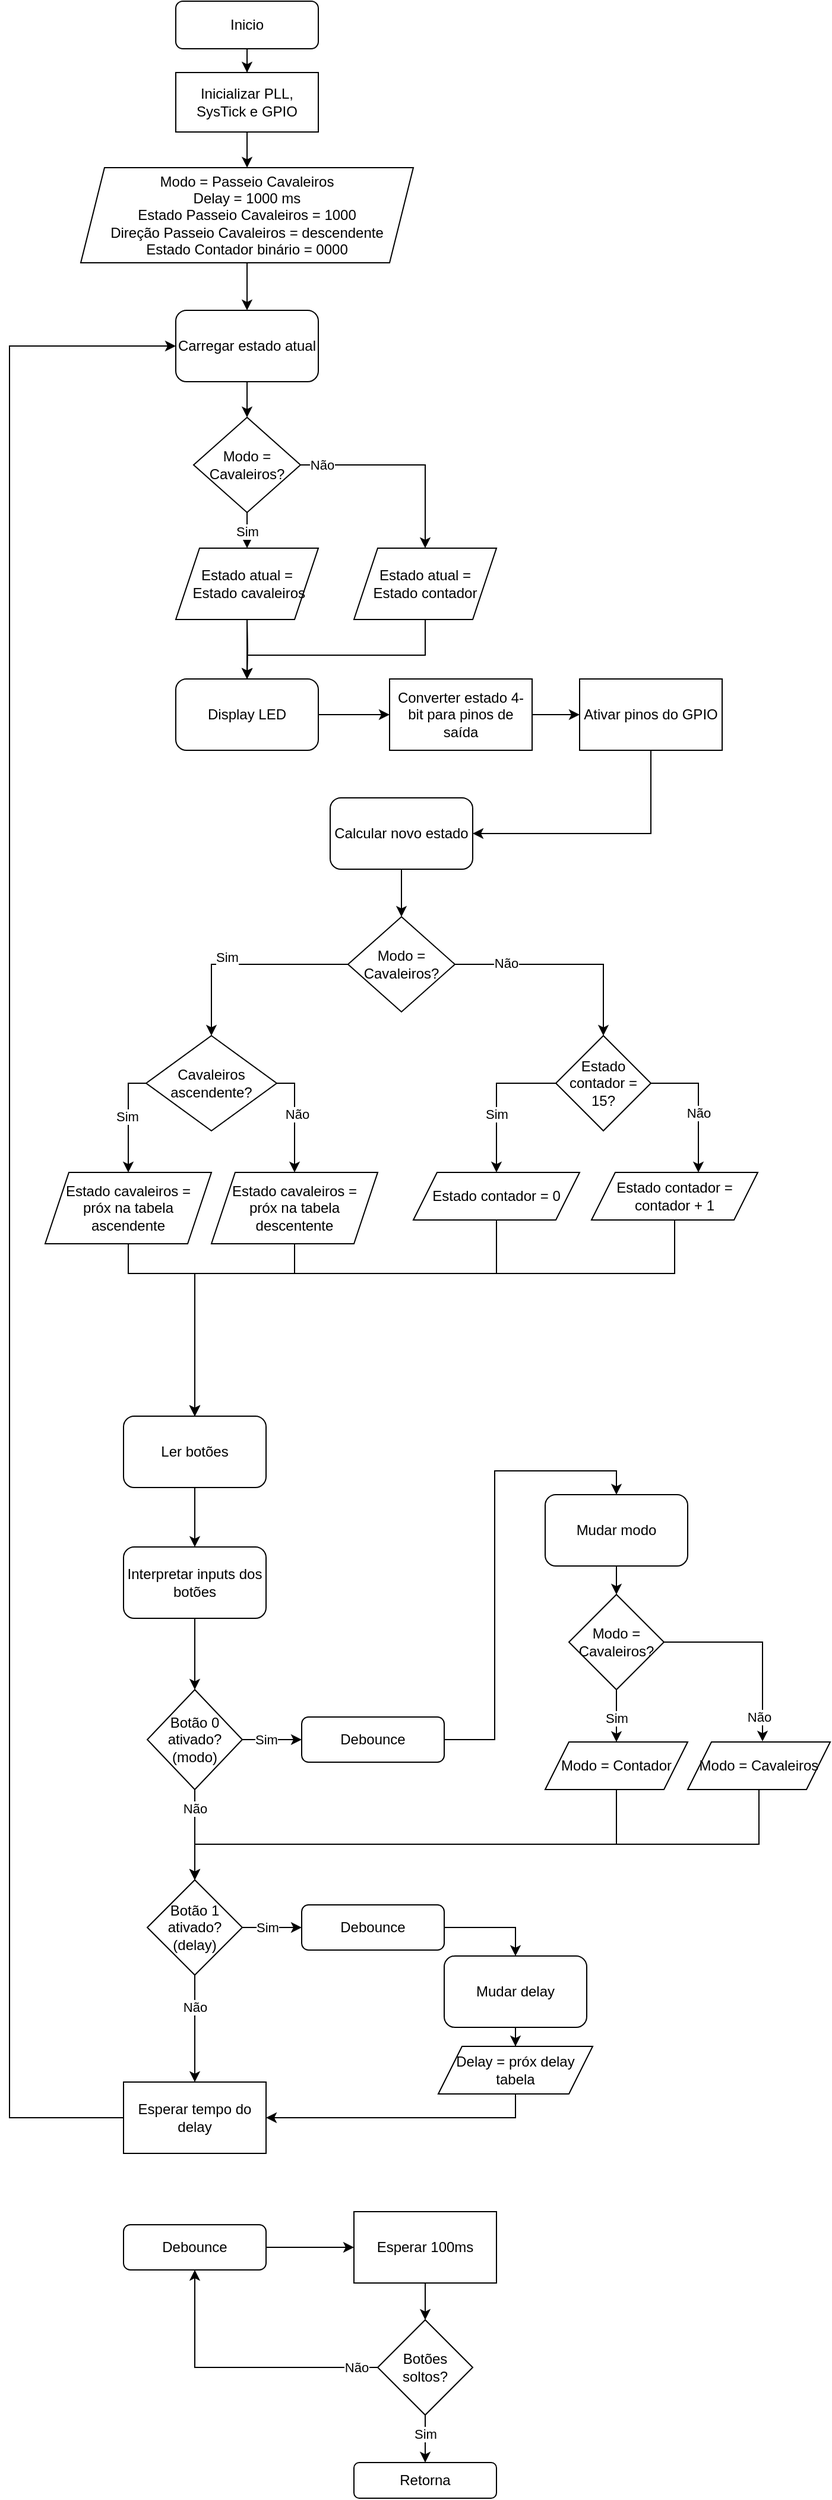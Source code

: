 <mxfile version="13.6.5" type="device"><diagram id="C5RBs43oDa-KdzZeNtuy" name="Page-1"><mxGraphModel dx="1673" dy="934" grid="1" gridSize="10" guides="1" tooltips="1" connect="1" arrows="1" fold="1" page="1" pageScale="1" pageWidth="827" pageHeight="1169" math="0" shadow="0"><root><mxCell id="WIyWlLk6GJQsqaUBKTNV-0"/><mxCell id="WIyWlLk6GJQsqaUBKTNV-1" parent="WIyWlLk6GJQsqaUBKTNV-0"/><mxCell id="Dpdd0NVsiigcmr1M8TRC-2" style="edgeStyle=orthogonalEdgeStyle;rounded=0;orthogonalLoop=1;jettySize=auto;html=1;" edge="1" parent="WIyWlLk6GJQsqaUBKTNV-1" source="WIyWlLk6GJQsqaUBKTNV-3" target="Dpdd0NVsiigcmr1M8TRC-1"><mxGeometry relative="1" as="geometry"/></mxCell><mxCell id="WIyWlLk6GJQsqaUBKTNV-3" value="Inicio" style="rounded=1;whiteSpace=wrap;html=1;fontSize=12;glass=0;strokeWidth=1;shadow=0;" parent="WIyWlLk6GJQsqaUBKTNV-1" vertex="1"><mxGeometry x="220" y="50" width="120" height="40" as="geometry"/></mxCell><mxCell id="Dpdd0NVsiigcmr1M8TRC-5" value="" style="edgeStyle=orthogonalEdgeStyle;rounded=0;orthogonalLoop=1;jettySize=auto;html=1;" edge="1" parent="WIyWlLk6GJQsqaUBKTNV-1" source="Dpdd0NVsiigcmr1M8TRC-1"><mxGeometry relative="1" as="geometry"><mxPoint x="280.029" y="190" as="targetPoint"/></mxGeometry></mxCell><mxCell id="Dpdd0NVsiigcmr1M8TRC-1" value="Inicializar PLL, SysTick e GPIO" style="rounded=0;whiteSpace=wrap;html=1;" vertex="1" parent="WIyWlLk6GJQsqaUBKTNV-1"><mxGeometry x="220" y="110" width="120" height="50" as="geometry"/></mxCell><mxCell id="Dpdd0NVsiigcmr1M8TRC-9" value="" style="edgeStyle=orthogonalEdgeStyle;rounded=0;orthogonalLoop=1;jettySize=auto;html=1;" edge="1" parent="WIyWlLk6GJQsqaUBKTNV-1" target="Dpdd0NVsiigcmr1M8TRC-8"><mxGeometry relative="1" as="geometry"><mxPoint x="280" y="310" as="sourcePoint"/></mxGeometry></mxCell><mxCell id="Dpdd0NVsiigcmr1M8TRC-17" value="" style="edgeStyle=orthogonalEdgeStyle;rounded=0;orthogonalLoop=1;jettySize=auto;html=1;" edge="1" parent="WIyWlLk6GJQsqaUBKTNV-1" source="Dpdd0NVsiigcmr1M8TRC-8" target="Dpdd0NVsiigcmr1M8TRC-10"><mxGeometry relative="1" as="geometry"/></mxCell><mxCell id="Dpdd0NVsiigcmr1M8TRC-8" value="Carregar estado atual" style="rounded=1;whiteSpace=wrap;html=1;" vertex="1" parent="WIyWlLk6GJQsqaUBKTNV-1"><mxGeometry x="220" y="310" width="120" height="60" as="geometry"/></mxCell><mxCell id="Dpdd0NVsiigcmr1M8TRC-11" style="edgeStyle=orthogonalEdgeStyle;rounded=0;orthogonalLoop=1;jettySize=auto;html=1;" edge="1" parent="WIyWlLk6GJQsqaUBKTNV-1" source="Dpdd0NVsiigcmr1M8TRC-10"><mxGeometry relative="1" as="geometry"><mxPoint x="280.029" y="510" as="targetPoint"/></mxGeometry></mxCell><mxCell id="Dpdd0NVsiigcmr1M8TRC-16" value="Sim" style="edgeLabel;html=1;align=center;verticalAlign=middle;resizable=0;points=[];" vertex="1" connectable="0" parent="Dpdd0NVsiigcmr1M8TRC-11"><mxGeometry x="0.2" y="-3" relative="1" as="geometry"><mxPoint x="3" y="-3" as="offset"/></mxGeometry></mxCell><mxCell id="Dpdd0NVsiigcmr1M8TRC-45" style="edgeStyle=orthogonalEdgeStyle;rounded=0;orthogonalLoop=1;jettySize=auto;html=1;" edge="1" parent="WIyWlLk6GJQsqaUBKTNV-1" source="Dpdd0NVsiigcmr1M8TRC-10" target="Dpdd0NVsiigcmr1M8TRC-41"><mxGeometry relative="1" as="geometry"/></mxCell><mxCell id="Dpdd0NVsiigcmr1M8TRC-48" value="Não" style="edgeLabel;html=1;align=center;verticalAlign=middle;resizable=0;points=[];" vertex="1" connectable="0" parent="Dpdd0NVsiigcmr1M8TRC-45"><mxGeometry x="-0.794" y="-2" relative="1" as="geometry"><mxPoint y="-2" as="offset"/></mxGeometry></mxCell><mxCell id="Dpdd0NVsiigcmr1M8TRC-10" value="Modo = Cavaleiros?" style="rhombus;whiteSpace=wrap;html=1;" vertex="1" parent="WIyWlLk6GJQsqaUBKTNV-1"><mxGeometry x="235" y="400" width="90" height="80" as="geometry"/></mxCell><mxCell id="Dpdd0NVsiigcmr1M8TRC-19" value="" style="edgeStyle=orthogonalEdgeStyle;rounded=0;orthogonalLoop=1;jettySize=auto;html=1;" edge="1" parent="WIyWlLk6GJQsqaUBKTNV-1" target="Dpdd0NVsiigcmr1M8TRC-18"><mxGeometry relative="1" as="geometry"><mxPoint x="280" y="570" as="sourcePoint"/></mxGeometry></mxCell><mxCell id="Dpdd0NVsiigcmr1M8TRC-22" value="" style="edgeStyle=orthogonalEdgeStyle;rounded=0;orthogonalLoop=1;jettySize=auto;html=1;" edge="1" parent="WIyWlLk6GJQsqaUBKTNV-1" source="Dpdd0NVsiigcmr1M8TRC-18" target="Dpdd0NVsiigcmr1M8TRC-21"><mxGeometry relative="1" as="geometry"/></mxCell><mxCell id="Dpdd0NVsiigcmr1M8TRC-18" value="Display LED" style="rounded=1;whiteSpace=wrap;html=1;" vertex="1" parent="WIyWlLk6GJQsqaUBKTNV-1"><mxGeometry x="220" y="620" width="120" height="60" as="geometry"/></mxCell><mxCell id="Dpdd0NVsiigcmr1M8TRC-29" value="" style="edgeStyle=orthogonalEdgeStyle;rounded=0;orthogonalLoop=1;jettySize=auto;html=1;" edge="1" parent="WIyWlLk6GJQsqaUBKTNV-1" source="Dpdd0NVsiigcmr1M8TRC-21" target="Dpdd0NVsiigcmr1M8TRC-28"><mxGeometry relative="1" as="geometry"/></mxCell><mxCell id="Dpdd0NVsiigcmr1M8TRC-21" value="Converter estado 4-bit para pinos de saída" style="rounded=0;whiteSpace=wrap;html=1;" vertex="1" parent="WIyWlLk6GJQsqaUBKTNV-1"><mxGeometry x="400" y="620" width="120" height="60" as="geometry"/></mxCell><mxCell id="Dpdd0NVsiigcmr1M8TRC-38" value="" style="edgeStyle=orthogonalEdgeStyle;rounded=0;orthogonalLoop=1;jettySize=auto;html=1;" edge="1" parent="WIyWlLk6GJQsqaUBKTNV-1" source="Dpdd0NVsiigcmr1M8TRC-23" target="Dpdd0NVsiigcmr1M8TRC-35"><mxGeometry relative="1" as="geometry"/></mxCell><mxCell id="Dpdd0NVsiigcmr1M8TRC-23" value="Calcular novo estado" style="rounded=1;whiteSpace=wrap;html=1;" vertex="1" parent="WIyWlLk6GJQsqaUBKTNV-1"><mxGeometry x="350" y="720" width="120" height="60" as="geometry"/></mxCell><mxCell id="Dpdd0NVsiigcmr1M8TRC-27" value="" style="edgeStyle=orthogonalEdgeStyle;rounded=0;orthogonalLoop=1;jettySize=auto;html=1;" edge="1" parent="WIyWlLk6GJQsqaUBKTNV-1" source="Dpdd0NVsiigcmr1M8TRC-26" target="Dpdd0NVsiigcmr1M8TRC-8"><mxGeometry relative="1" as="geometry"/></mxCell><mxCell id="Dpdd0NVsiigcmr1M8TRC-26" value="&lt;span&gt;Modo = Passeio Cavaleiros&lt;/span&gt;&lt;br&gt;&lt;span&gt;Delay = 1000 ms&lt;/span&gt;&lt;br&gt;&lt;span&gt;Estado Passeio Cavaleiros = 1000&lt;/span&gt;&lt;br&gt;&lt;span&gt;Direção Passeio Cavaleiros = descendente&lt;/span&gt;&lt;br&gt;&lt;span&gt;Estado Contador binário = 0000&lt;/span&gt;" style="shape=parallelogram;perimeter=parallelogramPerimeter;whiteSpace=wrap;html=1;fixedSize=1;" vertex="1" parent="WIyWlLk6GJQsqaUBKTNV-1"><mxGeometry x="140" y="190" width="280" height="80" as="geometry"/></mxCell><mxCell id="Dpdd0NVsiigcmr1M8TRC-30" value="" style="edgeStyle=orthogonalEdgeStyle;rounded=0;orthogonalLoop=1;jettySize=auto;html=1;" edge="1" parent="WIyWlLk6GJQsqaUBKTNV-1" source="Dpdd0NVsiigcmr1M8TRC-28" target="Dpdd0NVsiigcmr1M8TRC-23"><mxGeometry relative="1" as="geometry"><Array as="points"><mxPoint x="620" y="750"/></Array></mxGeometry></mxCell><mxCell id="Dpdd0NVsiigcmr1M8TRC-28" value="Ativar pinos do GPIO" style="rounded=0;whiteSpace=wrap;html=1;" vertex="1" parent="WIyWlLk6GJQsqaUBKTNV-1"><mxGeometry x="560" y="620" width="120" height="60" as="geometry"/></mxCell><mxCell id="Dpdd0NVsiigcmr1M8TRC-31" style="edgeStyle=orthogonalEdgeStyle;rounded=0;orthogonalLoop=1;jettySize=auto;html=1;entryX=0.5;entryY=0;entryDx=0;entryDy=0;" edge="1" parent="WIyWlLk6GJQsqaUBKTNV-1" source="Dpdd0NVsiigcmr1M8TRC-35" target="Dpdd0NVsiigcmr1M8TRC-54"><mxGeometry relative="1" as="geometry"><mxPoint x="250.034" y="930" as="targetPoint"/></mxGeometry></mxCell><mxCell id="Dpdd0NVsiigcmr1M8TRC-32" value="Sim" style="edgeLabel;html=1;align=center;verticalAlign=middle;resizable=0;points=[];" vertex="1" connectable="0" parent="Dpdd0NVsiigcmr1M8TRC-31"><mxGeometry x="0.2" y="-3" relative="1" as="geometry"><mxPoint x="3" y="-3" as="offset"/></mxGeometry></mxCell><mxCell id="Dpdd0NVsiigcmr1M8TRC-33" style="edgeStyle=orthogonalEdgeStyle;rounded=0;orthogonalLoop=1;jettySize=auto;html=1;entryX=0.5;entryY=0;entryDx=0;entryDy=0;" edge="1" parent="WIyWlLk6GJQsqaUBKTNV-1" source="Dpdd0NVsiigcmr1M8TRC-35" target="Dpdd0NVsiigcmr1M8TRC-39"><mxGeometry relative="1" as="geometry"><mxPoint x="400.029" y="930" as="targetPoint"/></mxGeometry></mxCell><mxCell id="Dpdd0NVsiigcmr1M8TRC-34" value="Não" style="edgeLabel;html=1;align=center;verticalAlign=middle;resizable=0;points=[];" vertex="1" connectable="0" parent="Dpdd0NVsiigcmr1M8TRC-33"><mxGeometry x="-0.543" y="1" relative="1" as="geometry"><mxPoint as="offset"/></mxGeometry></mxCell><mxCell id="Dpdd0NVsiigcmr1M8TRC-35" value="Modo = Cavaleiros?" style="rhombus;whiteSpace=wrap;html=1;" vertex="1" parent="WIyWlLk6GJQsqaUBKTNV-1"><mxGeometry x="365" y="820" width="90" height="80" as="geometry"/></mxCell><mxCell id="Dpdd0NVsiigcmr1M8TRC-50" value="" style="edgeStyle=orthogonalEdgeStyle;rounded=0;orthogonalLoop=1;jettySize=auto;html=1;" edge="1" parent="WIyWlLk6GJQsqaUBKTNV-1" source="Dpdd0NVsiigcmr1M8TRC-39" target="Dpdd0NVsiigcmr1M8TRC-40"><mxGeometry relative="1" as="geometry"><Array as="points"><mxPoint x="490" y="960"/></Array></mxGeometry></mxCell><mxCell id="Dpdd0NVsiigcmr1M8TRC-51" value="Sim" style="edgeLabel;html=1;align=center;verticalAlign=middle;resizable=0;points=[];" vertex="1" connectable="0" parent="Dpdd0NVsiigcmr1M8TRC-50"><mxGeometry x="0.292" relative="1" as="geometry"><mxPoint x="-0.03" y="-5.72" as="offset"/></mxGeometry></mxCell><mxCell id="Dpdd0NVsiigcmr1M8TRC-52" value="" style="edgeStyle=orthogonalEdgeStyle;rounded=0;orthogonalLoop=1;jettySize=auto;html=1;" edge="1" parent="WIyWlLk6GJQsqaUBKTNV-1" source="Dpdd0NVsiigcmr1M8TRC-39" target="Dpdd0NVsiigcmr1M8TRC-49"><mxGeometry relative="1" as="geometry"><Array as="points"><mxPoint x="660" y="960"/></Array></mxGeometry></mxCell><mxCell id="Dpdd0NVsiigcmr1M8TRC-53" value="Não" style="edgeLabel;html=1;align=center;verticalAlign=middle;resizable=0;points=[];" vertex="1" connectable="0" parent="Dpdd0NVsiigcmr1M8TRC-52"><mxGeometry x="-0.275" y="-1" relative="1" as="geometry"><mxPoint x="0.97" y="23.66" as="offset"/></mxGeometry></mxCell><mxCell id="Dpdd0NVsiigcmr1M8TRC-39" value="Estado contador = 15?" style="rhombus;whiteSpace=wrap;html=1;" vertex="1" parent="WIyWlLk6GJQsqaUBKTNV-1"><mxGeometry x="540" y="920" width="80" height="80" as="geometry"/></mxCell><mxCell id="Dpdd0NVsiigcmr1M8TRC-70" style="edgeStyle=orthogonalEdgeStyle;rounded=0;orthogonalLoop=1;jettySize=auto;html=1;entryX=0.5;entryY=0;entryDx=0;entryDy=0;" edge="1" parent="WIyWlLk6GJQsqaUBKTNV-1" source="Dpdd0NVsiigcmr1M8TRC-40" target="Dpdd0NVsiigcmr1M8TRC-65"><mxGeometry relative="1" as="geometry"><Array as="points"><mxPoint x="490" y="1120"/><mxPoint x="236" y="1120"/></Array></mxGeometry></mxCell><mxCell id="Dpdd0NVsiigcmr1M8TRC-40" value="Estado contador = 0" style="shape=parallelogram;perimeter=parallelogramPerimeter;whiteSpace=wrap;html=1;fixedSize=1;" vertex="1" parent="WIyWlLk6GJQsqaUBKTNV-1"><mxGeometry x="420" y="1035" width="140" height="40" as="geometry"/></mxCell><mxCell id="Dpdd0NVsiigcmr1M8TRC-47" style="edgeStyle=orthogonalEdgeStyle;rounded=0;orthogonalLoop=1;jettySize=auto;html=1;entryX=0.5;entryY=0;entryDx=0;entryDy=0;" edge="1" parent="WIyWlLk6GJQsqaUBKTNV-1" source="Dpdd0NVsiigcmr1M8TRC-41" target="Dpdd0NVsiigcmr1M8TRC-18"><mxGeometry relative="1" as="geometry"><Array as="points"><mxPoint x="430" y="600"/><mxPoint x="280" y="600"/></Array></mxGeometry></mxCell><mxCell id="Dpdd0NVsiigcmr1M8TRC-41" value="&lt;span&gt;Estado atual =&lt;/span&gt;&lt;br&gt;&lt;span&gt;Estado contador&lt;/span&gt;" style="shape=parallelogram;perimeter=parallelogramPerimeter;whiteSpace=wrap;html=1;fixedSize=1;" vertex="1" parent="WIyWlLk6GJQsqaUBKTNV-1"><mxGeometry x="370" y="510" width="120" height="60" as="geometry"/></mxCell><mxCell id="Dpdd0NVsiigcmr1M8TRC-43" value="" style="edgeStyle=orthogonalEdgeStyle;rounded=0;orthogonalLoop=1;jettySize=auto;html=1;" edge="1" parent="WIyWlLk6GJQsqaUBKTNV-1" source="Dpdd0NVsiigcmr1M8TRC-42" target="Dpdd0NVsiigcmr1M8TRC-18"><mxGeometry relative="1" as="geometry"/></mxCell><mxCell id="Dpdd0NVsiigcmr1M8TRC-42" value="Estado atual =&lt;br&gt;&amp;nbsp;Estado cavaleiros" style="shape=parallelogram;perimeter=parallelogramPerimeter;whiteSpace=wrap;html=1;fixedSize=1;" vertex="1" parent="WIyWlLk6GJQsqaUBKTNV-1"><mxGeometry x="220" y="510" width="120" height="60" as="geometry"/></mxCell><mxCell id="Dpdd0NVsiigcmr1M8TRC-71" style="edgeStyle=orthogonalEdgeStyle;rounded=0;orthogonalLoop=1;jettySize=auto;html=1;entryX=0.5;entryY=0;entryDx=0;entryDy=0;" edge="1" parent="WIyWlLk6GJQsqaUBKTNV-1" source="Dpdd0NVsiigcmr1M8TRC-49" target="Dpdd0NVsiigcmr1M8TRC-65"><mxGeometry relative="1" as="geometry"><mxPoint x="420" y="1200" as="targetPoint"/><Array as="points"><mxPoint x="640" y="1120"/><mxPoint x="236" y="1120"/></Array></mxGeometry></mxCell><mxCell id="Dpdd0NVsiigcmr1M8TRC-49" value="Estado contador = contador + 1" style="shape=parallelogram;perimeter=parallelogramPerimeter;whiteSpace=wrap;html=1;fixedSize=1;" vertex="1" parent="WIyWlLk6GJQsqaUBKTNV-1"><mxGeometry x="570" y="1035" width="140" height="40" as="geometry"/></mxCell><mxCell id="Dpdd0NVsiigcmr1M8TRC-59" style="edgeStyle=orthogonalEdgeStyle;rounded=0;orthogonalLoop=1;jettySize=auto;html=1;" edge="1" parent="WIyWlLk6GJQsqaUBKTNV-1" source="Dpdd0NVsiigcmr1M8TRC-54" target="Dpdd0NVsiigcmr1M8TRC-57"><mxGeometry relative="1" as="geometry"><Array as="points"><mxPoint x="320" y="960"/></Array></mxGeometry></mxCell><mxCell id="Dpdd0NVsiigcmr1M8TRC-63" value="Não" style="edgeLabel;html=1;align=center;verticalAlign=middle;resizable=0;points=[];" vertex="1" connectable="0" parent="Dpdd0NVsiigcmr1M8TRC-59"><mxGeometry x="-0.096" y="2" relative="1" as="geometry"><mxPoint as="offset"/></mxGeometry></mxCell><mxCell id="Dpdd0NVsiigcmr1M8TRC-60" style="edgeStyle=orthogonalEdgeStyle;rounded=0;orthogonalLoop=1;jettySize=auto;html=1;entryX=0.5;entryY=0;entryDx=0;entryDy=0;" edge="1" parent="WIyWlLk6GJQsqaUBKTNV-1" source="Dpdd0NVsiigcmr1M8TRC-54" target="Dpdd0NVsiigcmr1M8TRC-55"><mxGeometry relative="1" as="geometry"><Array as="points"><mxPoint x="180" y="960"/></Array></mxGeometry></mxCell><mxCell id="Dpdd0NVsiigcmr1M8TRC-62" value="Sim" style="edgeLabel;html=1;align=center;verticalAlign=middle;resizable=0;points=[];" vertex="1" connectable="0" parent="Dpdd0NVsiigcmr1M8TRC-60"><mxGeometry x="-0.059" y="-1" relative="1" as="geometry"><mxPoint as="offset"/></mxGeometry></mxCell><mxCell id="Dpdd0NVsiigcmr1M8TRC-54" value="Cavaleiros ascendente?" style="rhombus;whiteSpace=wrap;html=1;" vertex="1" parent="WIyWlLk6GJQsqaUBKTNV-1"><mxGeometry x="195" y="920" width="110" height="80" as="geometry"/></mxCell><mxCell id="Dpdd0NVsiigcmr1M8TRC-69" style="edgeStyle=orthogonalEdgeStyle;rounded=0;orthogonalLoop=1;jettySize=auto;html=1;entryX=0.5;entryY=0;entryDx=0;entryDy=0;" edge="1" parent="WIyWlLk6GJQsqaUBKTNV-1" source="Dpdd0NVsiigcmr1M8TRC-55" target="Dpdd0NVsiigcmr1M8TRC-65"><mxGeometry relative="1" as="geometry"><mxPoint x="200" y="1260" as="targetPoint"/><Array as="points"><mxPoint x="180" y="1120"/><mxPoint x="236" y="1120"/></Array></mxGeometry></mxCell><mxCell id="Dpdd0NVsiigcmr1M8TRC-55" value="Estado cavaleiros =&lt;br&gt;próx na tabela ascendente" style="shape=parallelogram;perimeter=parallelogramPerimeter;whiteSpace=wrap;html=1;fixedSize=1;" vertex="1" parent="WIyWlLk6GJQsqaUBKTNV-1"><mxGeometry x="110" y="1035" width="140" height="60" as="geometry"/></mxCell><mxCell id="Dpdd0NVsiigcmr1M8TRC-66" style="edgeStyle=orthogonalEdgeStyle;rounded=0;orthogonalLoop=1;jettySize=auto;html=1;entryX=0.5;entryY=0;entryDx=0;entryDy=0;" edge="1" parent="WIyWlLk6GJQsqaUBKTNV-1" source="Dpdd0NVsiigcmr1M8TRC-57" target="Dpdd0NVsiigcmr1M8TRC-65"><mxGeometry relative="1" as="geometry"><Array as="points"><mxPoint x="320" y="1120"/><mxPoint x="236" y="1120"/></Array></mxGeometry></mxCell><mxCell id="Dpdd0NVsiigcmr1M8TRC-57" value="Estado cavaleiros =&lt;br&gt;próx na tabela descentente" style="shape=parallelogram;perimeter=parallelogramPerimeter;whiteSpace=wrap;html=1;fixedSize=1;" vertex="1" parent="WIyWlLk6GJQsqaUBKTNV-1"><mxGeometry x="250" y="1035" width="140" height="60" as="geometry"/></mxCell><mxCell id="Dpdd0NVsiigcmr1M8TRC-73" value="" style="edgeStyle=orthogonalEdgeStyle;rounded=0;orthogonalLoop=1;jettySize=auto;html=1;" edge="1" parent="WIyWlLk6GJQsqaUBKTNV-1" source="Dpdd0NVsiigcmr1M8TRC-65" target="Dpdd0NVsiigcmr1M8TRC-72"><mxGeometry relative="1" as="geometry"/></mxCell><mxCell id="Dpdd0NVsiigcmr1M8TRC-65" value="Ler botões" style="rounded=1;whiteSpace=wrap;html=1;" vertex="1" parent="WIyWlLk6GJQsqaUBKTNV-1"><mxGeometry x="176" y="1240" width="120" height="60" as="geometry"/></mxCell><mxCell id="Dpdd0NVsiigcmr1M8TRC-75" value="" style="edgeStyle=orthogonalEdgeStyle;rounded=0;orthogonalLoop=1;jettySize=auto;html=1;" edge="1" parent="WIyWlLk6GJQsqaUBKTNV-1" source="Dpdd0NVsiigcmr1M8TRC-72" target="Dpdd0NVsiigcmr1M8TRC-74"><mxGeometry relative="1" as="geometry"/></mxCell><mxCell id="Dpdd0NVsiigcmr1M8TRC-72" value="Interpretar inputs dos botões" style="rounded=1;whiteSpace=wrap;html=1;" vertex="1" parent="WIyWlLk6GJQsqaUBKTNV-1"><mxGeometry x="176" y="1350" width="120" height="60" as="geometry"/></mxCell><mxCell id="Dpdd0NVsiigcmr1M8TRC-77" value="" style="edgeStyle=orthogonalEdgeStyle;rounded=0;orthogonalLoop=1;jettySize=auto;html=1;" edge="1" parent="WIyWlLk6GJQsqaUBKTNV-1" source="Dpdd0NVsiigcmr1M8TRC-74" target="Dpdd0NVsiigcmr1M8TRC-76"><mxGeometry relative="1" as="geometry"/></mxCell><mxCell id="Dpdd0NVsiigcmr1M8TRC-81" value="Não" style="edgeLabel;html=1;align=center;verticalAlign=middle;resizable=0;points=[];" vertex="1" connectable="0" parent="Dpdd0NVsiigcmr1M8TRC-77"><mxGeometry x="0.091" y="-2" relative="1" as="geometry"><mxPoint x="2" y="-25.67" as="offset"/></mxGeometry></mxCell><mxCell id="Dpdd0NVsiigcmr1M8TRC-95" value="" style="edgeStyle=orthogonalEdgeStyle;rounded=0;orthogonalLoop=1;jettySize=auto;html=1;" edge="1" parent="WIyWlLk6GJQsqaUBKTNV-1" source="Dpdd0NVsiigcmr1M8TRC-74" target="Dpdd0NVsiigcmr1M8TRC-94"><mxGeometry relative="1" as="geometry"/></mxCell><mxCell id="Dpdd0NVsiigcmr1M8TRC-127" value="Sim" style="edgeLabel;html=1;align=center;verticalAlign=middle;resizable=0;points=[];" vertex="1" connectable="0" parent="Dpdd0NVsiigcmr1M8TRC-95"><mxGeometry x="-0.682" relative="1" as="geometry"><mxPoint x="12" as="offset"/></mxGeometry></mxCell><mxCell id="Dpdd0NVsiigcmr1M8TRC-74" value="Botão 0 ativado?&lt;br&gt;(modo)" style="rhombus;whiteSpace=wrap;html=1;" vertex="1" parent="WIyWlLk6GJQsqaUBKTNV-1"><mxGeometry x="196" y="1470" width="80" height="84" as="geometry"/></mxCell><mxCell id="Dpdd0NVsiigcmr1M8TRC-80" style="edgeStyle=orthogonalEdgeStyle;rounded=0;orthogonalLoop=1;jettySize=auto;html=1;entryX=0.5;entryY=0;entryDx=0;entryDy=0;exitX=0.5;exitY=1;exitDx=0;exitDy=0;" edge="1" parent="WIyWlLk6GJQsqaUBKTNV-1" source="Dpdd0NVsiigcmr1M8TRC-76" target="Dpdd0NVsiigcmr1M8TRC-116"><mxGeometry relative="1" as="geometry"><mxPoint x="236" y="1800" as="targetPoint"/><Array as="points"/></mxGeometry></mxCell><mxCell id="Dpdd0NVsiigcmr1M8TRC-82" value="Não" style="edgeLabel;html=1;align=center;verticalAlign=middle;resizable=0;points=[];" vertex="1" connectable="0" parent="Dpdd0NVsiigcmr1M8TRC-80"><mxGeometry x="-0.813" relative="1" as="geometry"><mxPoint y="18" as="offset"/></mxGeometry></mxCell><mxCell id="Dpdd0NVsiigcmr1M8TRC-108" value="" style="edgeStyle=orthogonalEdgeStyle;rounded=0;orthogonalLoop=1;jettySize=auto;html=1;" edge="1" parent="WIyWlLk6GJQsqaUBKTNV-1" source="Dpdd0NVsiigcmr1M8TRC-76" target="Dpdd0NVsiigcmr1M8TRC-107"><mxGeometry relative="1" as="geometry"/></mxCell><mxCell id="Dpdd0NVsiigcmr1M8TRC-129" value="Sim" style="edgeLabel;html=1;align=center;verticalAlign=middle;resizable=0;points=[];" vertex="1" connectable="0" parent="Dpdd0NVsiigcmr1M8TRC-108"><mxGeometry x="-0.23" relative="1" as="geometry"><mxPoint x="0.8" as="offset"/></mxGeometry></mxCell><mxCell id="Dpdd0NVsiigcmr1M8TRC-76" value="Botão 1 ativado? (delay)" style="rhombus;whiteSpace=wrap;html=1;" vertex="1" parent="WIyWlLk6GJQsqaUBKTNV-1"><mxGeometry x="196" y="1630" width="80" height="80" as="geometry"/></mxCell><mxCell id="Dpdd0NVsiigcmr1M8TRC-115" style="edgeStyle=orthogonalEdgeStyle;rounded=0;orthogonalLoop=1;jettySize=auto;html=1;entryX=0;entryY=0.5;entryDx=0;entryDy=0;exitX=0;exitY=0.5;exitDx=0;exitDy=0;" edge="1" parent="WIyWlLk6GJQsqaUBKTNV-1" source="Dpdd0NVsiigcmr1M8TRC-116" target="Dpdd0NVsiigcmr1M8TRC-8"><mxGeometry relative="1" as="geometry"><mxPoint x="395" y="1960" as="sourcePoint"/><Array as="points"><mxPoint x="80" y="1830"/><mxPoint x="80" y="340"/></Array></mxGeometry></mxCell><mxCell id="Dpdd0NVsiigcmr1M8TRC-92" value="" style="edgeStyle=orthogonalEdgeStyle;rounded=0;orthogonalLoop=1;jettySize=auto;html=1;" edge="1" parent="WIyWlLk6GJQsqaUBKTNV-1" source="Dpdd0NVsiigcmr1M8TRC-83" target="Dpdd0NVsiigcmr1M8TRC-84"><mxGeometry relative="1" as="geometry"/></mxCell><mxCell id="Dpdd0NVsiigcmr1M8TRC-83" value="Mudar modo" style="rounded=1;whiteSpace=wrap;html=1;" vertex="1" parent="WIyWlLk6GJQsqaUBKTNV-1"><mxGeometry x="531" y="1306" width="120" height="60" as="geometry"/></mxCell><mxCell id="Dpdd0NVsiigcmr1M8TRC-88" value="" style="edgeStyle=orthogonalEdgeStyle;rounded=0;orthogonalLoop=1;jettySize=auto;html=1;" edge="1" parent="WIyWlLk6GJQsqaUBKTNV-1" source="Dpdd0NVsiigcmr1M8TRC-84" target="Dpdd0NVsiigcmr1M8TRC-85"><mxGeometry relative="1" as="geometry"/></mxCell><mxCell id="Dpdd0NVsiigcmr1M8TRC-89" value="Sim" style="edgeLabel;html=1;align=center;verticalAlign=middle;resizable=0;points=[];" vertex="1" connectable="0" parent="Dpdd0NVsiigcmr1M8TRC-88"><mxGeometry x="0.091" y="-4" relative="1" as="geometry"><mxPoint x="4" as="offset"/></mxGeometry></mxCell><mxCell id="Dpdd0NVsiigcmr1M8TRC-90" style="edgeStyle=orthogonalEdgeStyle;rounded=0;orthogonalLoop=1;jettySize=auto;html=1;entryX=0.525;entryY=-0.011;entryDx=0;entryDy=0;entryPerimeter=0;" edge="1" parent="WIyWlLk6GJQsqaUBKTNV-1" source="Dpdd0NVsiigcmr1M8TRC-84" target="Dpdd0NVsiigcmr1M8TRC-87"><mxGeometry relative="1" as="geometry"/></mxCell><mxCell id="Dpdd0NVsiigcmr1M8TRC-91" value="Não" style="edgeLabel;html=1;align=center;verticalAlign=middle;resizable=0;points=[];" vertex="1" connectable="0" parent="Dpdd0NVsiigcmr1M8TRC-90"><mxGeometry x="0.61" relative="1" as="geometry"><mxPoint x="-3" y="11.4" as="offset"/></mxGeometry></mxCell><mxCell id="Dpdd0NVsiigcmr1M8TRC-84" value="Modo =&lt;br&gt;Cavaleiros?" style="rhombus;whiteSpace=wrap;html=1;" vertex="1" parent="WIyWlLk6GJQsqaUBKTNV-1"><mxGeometry x="551" y="1390" width="80" height="80" as="geometry"/></mxCell><mxCell id="Dpdd0NVsiigcmr1M8TRC-113" style="edgeStyle=orthogonalEdgeStyle;rounded=0;orthogonalLoop=1;jettySize=auto;html=1;entryX=0.5;entryY=0;entryDx=0;entryDy=0;" edge="1" parent="WIyWlLk6GJQsqaUBKTNV-1" source="Dpdd0NVsiigcmr1M8TRC-85" target="Dpdd0NVsiigcmr1M8TRC-76"><mxGeometry relative="1" as="geometry"><Array as="points"><mxPoint x="591" y="1600"/><mxPoint x="236" y="1600"/></Array></mxGeometry></mxCell><mxCell id="Dpdd0NVsiigcmr1M8TRC-85" value="Modo = Contador" style="shape=parallelogram;perimeter=parallelogramPerimeter;whiteSpace=wrap;html=1;fixedSize=1;" vertex="1" parent="WIyWlLk6GJQsqaUBKTNV-1"><mxGeometry x="531" y="1514" width="120" height="40" as="geometry"/></mxCell><mxCell id="Dpdd0NVsiigcmr1M8TRC-114" style="edgeStyle=orthogonalEdgeStyle;rounded=0;orthogonalLoop=1;jettySize=auto;html=1;entryX=0.5;entryY=0;entryDx=0;entryDy=0;" edge="1" parent="WIyWlLk6GJQsqaUBKTNV-1" source="Dpdd0NVsiigcmr1M8TRC-87" target="Dpdd0NVsiigcmr1M8TRC-76"><mxGeometry relative="1" as="geometry"><Array as="points"><mxPoint x="711" y="1600"/><mxPoint x="236" y="1600"/></Array></mxGeometry></mxCell><mxCell id="Dpdd0NVsiigcmr1M8TRC-87" value="Modo = Cavaleiros" style="shape=parallelogram;perimeter=parallelogramPerimeter;whiteSpace=wrap;html=1;fixedSize=1;" vertex="1" parent="WIyWlLk6GJQsqaUBKTNV-1"><mxGeometry x="651" y="1514" width="120" height="40" as="geometry"/></mxCell><mxCell id="Dpdd0NVsiigcmr1M8TRC-96" style="edgeStyle=orthogonalEdgeStyle;rounded=0;orthogonalLoop=1;jettySize=auto;html=1;entryX=0.5;entryY=0;entryDx=0;entryDy=0;" edge="1" parent="WIyWlLk6GJQsqaUBKTNV-1" source="Dpdd0NVsiigcmr1M8TRC-94" target="Dpdd0NVsiigcmr1M8TRC-83"><mxGeometry relative="1" as="geometry"/></mxCell><mxCell id="Dpdd0NVsiigcmr1M8TRC-94" value="Debounce" style="rounded=1;whiteSpace=wrap;html=1;" vertex="1" parent="WIyWlLk6GJQsqaUBKTNV-1"><mxGeometry x="326" y="1493" width="120" height="38" as="geometry"/></mxCell><mxCell id="Dpdd0NVsiigcmr1M8TRC-97" value="" style="edgeStyle=orthogonalEdgeStyle;rounded=0;orthogonalLoop=1;jettySize=auto;html=1;entryX=0.5;entryY=0;entryDx=0;entryDy=0;" edge="1" parent="WIyWlLk6GJQsqaUBKTNV-1" source="Dpdd0NVsiigcmr1M8TRC-98" target="Dpdd0NVsiigcmr1M8TRC-106"><mxGeometry relative="1" as="geometry"><mxPoint x="506.029" y="1734.029" as="targetPoint"/></mxGeometry></mxCell><mxCell id="Dpdd0NVsiigcmr1M8TRC-98" value="Mudar delay" style="rounded=1;whiteSpace=wrap;html=1;" vertex="1" parent="WIyWlLk6GJQsqaUBKTNV-1"><mxGeometry x="446" y="1694" width="120" height="60" as="geometry"/></mxCell><mxCell id="Dpdd0NVsiigcmr1M8TRC-110" style="edgeStyle=orthogonalEdgeStyle;rounded=0;orthogonalLoop=1;jettySize=auto;html=1;entryX=1;entryY=0.5;entryDx=0;entryDy=0;" edge="1" parent="WIyWlLk6GJQsqaUBKTNV-1" source="Dpdd0NVsiigcmr1M8TRC-106" target="Dpdd0NVsiigcmr1M8TRC-116"><mxGeometry relative="1" as="geometry"><mxPoint x="296" y="1830" as="targetPoint"/><Array as="points"><mxPoint x="506" y="1830"/></Array></mxGeometry></mxCell><mxCell id="Dpdd0NVsiigcmr1M8TRC-106" value="Delay = próx delay tabela" style="shape=parallelogram;perimeter=parallelogramPerimeter;whiteSpace=wrap;html=1;fixedSize=1;" vertex="1" parent="WIyWlLk6GJQsqaUBKTNV-1"><mxGeometry x="441" y="1770" width="130" height="40" as="geometry"/></mxCell><mxCell id="Dpdd0NVsiigcmr1M8TRC-109" style="edgeStyle=orthogonalEdgeStyle;rounded=0;orthogonalLoop=1;jettySize=auto;html=1;entryX=0.5;entryY=0;entryDx=0;entryDy=0;exitX=1;exitY=0.5;exitDx=0;exitDy=0;" edge="1" parent="WIyWlLk6GJQsqaUBKTNV-1" source="Dpdd0NVsiigcmr1M8TRC-107" target="Dpdd0NVsiigcmr1M8TRC-98"><mxGeometry relative="1" as="geometry"><mxPoint x="431" y="1638" as="sourcePoint"/></mxGeometry></mxCell><mxCell id="Dpdd0NVsiigcmr1M8TRC-107" value="Debounce" style="rounded=1;whiteSpace=wrap;html=1;" vertex="1" parent="WIyWlLk6GJQsqaUBKTNV-1"><mxGeometry x="326" y="1651" width="120" height="38" as="geometry"/></mxCell><mxCell id="Dpdd0NVsiigcmr1M8TRC-116" value="Esperar tempo do delay" style="rounded=0;whiteSpace=wrap;html=1;" vertex="1" parent="WIyWlLk6GJQsqaUBKTNV-1"><mxGeometry x="176" y="1800" width="120" height="60" as="geometry"/></mxCell><mxCell id="Dpdd0NVsiigcmr1M8TRC-118" style="edgeStyle=orthogonalEdgeStyle;rounded=0;orthogonalLoop=1;jettySize=auto;html=1;entryX=0;entryY=0.5;entryDx=0;entryDy=0;" edge="1" parent="WIyWlLk6GJQsqaUBKTNV-1" source="Dpdd0NVsiigcmr1M8TRC-117" target="Dpdd0NVsiigcmr1M8TRC-119"><mxGeometry relative="1" as="geometry"><mxPoint x="360" y="1939" as="targetPoint"/></mxGeometry></mxCell><mxCell id="Dpdd0NVsiigcmr1M8TRC-117" value="Debounce" style="rounded=1;whiteSpace=wrap;html=1;" vertex="1" parent="WIyWlLk6GJQsqaUBKTNV-1"><mxGeometry x="176" y="1920" width="120" height="38" as="geometry"/></mxCell><mxCell id="Dpdd0NVsiigcmr1M8TRC-121" style="edgeStyle=orthogonalEdgeStyle;rounded=0;orthogonalLoop=1;jettySize=auto;html=1;entryX=0.5;entryY=0;entryDx=0;entryDy=0;" edge="1" parent="WIyWlLk6GJQsqaUBKTNV-1" source="Dpdd0NVsiigcmr1M8TRC-119" target="Dpdd0NVsiigcmr1M8TRC-120"><mxGeometry relative="1" as="geometry"/></mxCell><mxCell id="Dpdd0NVsiigcmr1M8TRC-119" value="Esperar 100ms" style="rounded=0;whiteSpace=wrap;html=1;" vertex="1" parent="WIyWlLk6GJQsqaUBKTNV-1"><mxGeometry x="370" y="1909" width="120" height="60" as="geometry"/></mxCell><mxCell id="Dpdd0NVsiigcmr1M8TRC-123" style="edgeStyle=orthogonalEdgeStyle;rounded=0;orthogonalLoop=1;jettySize=auto;html=1;entryX=0.5;entryY=0;entryDx=0;entryDy=0;" edge="1" parent="WIyWlLk6GJQsqaUBKTNV-1" source="Dpdd0NVsiigcmr1M8TRC-120" target="Dpdd0NVsiigcmr1M8TRC-122"><mxGeometry relative="1" as="geometry"><Array as="points"><mxPoint x="430" y="2090"/><mxPoint x="430" y="2090"/></Array></mxGeometry></mxCell><mxCell id="Dpdd0NVsiigcmr1M8TRC-124" value="Sim" style="edgeLabel;html=1;align=center;verticalAlign=middle;resizable=0;points=[];" vertex="1" connectable="0" parent="Dpdd0NVsiigcmr1M8TRC-123"><mxGeometry x="-0.193" relative="1" as="geometry"><mxPoint as="offset"/></mxGeometry></mxCell><mxCell id="Dpdd0NVsiigcmr1M8TRC-125" style="edgeStyle=orthogonalEdgeStyle;rounded=0;orthogonalLoop=1;jettySize=auto;html=1;entryX=0.5;entryY=1;entryDx=0;entryDy=0;" edge="1" parent="WIyWlLk6GJQsqaUBKTNV-1" source="Dpdd0NVsiigcmr1M8TRC-120" target="Dpdd0NVsiigcmr1M8TRC-117"><mxGeometry relative="1" as="geometry"/></mxCell><mxCell id="Dpdd0NVsiigcmr1M8TRC-126" value="Não" style="edgeLabel;html=1;align=center;verticalAlign=middle;resizable=0;points=[];" vertex="1" connectable="0" parent="Dpdd0NVsiigcmr1M8TRC-125"><mxGeometry x="-0.884" y="2" relative="1" as="geometry"><mxPoint x="-5.19" y="-2" as="offset"/></mxGeometry></mxCell><mxCell id="Dpdd0NVsiigcmr1M8TRC-120" value="Botões soltos?" style="rhombus;whiteSpace=wrap;html=1;" vertex="1" parent="WIyWlLk6GJQsqaUBKTNV-1"><mxGeometry x="390" y="2000" width="80" height="80" as="geometry"/></mxCell><mxCell id="Dpdd0NVsiigcmr1M8TRC-122" value="Retorna" style="rounded=1;whiteSpace=wrap;html=1;" vertex="1" parent="WIyWlLk6GJQsqaUBKTNV-1"><mxGeometry x="370" y="2120" width="120" height="30" as="geometry"/></mxCell></root></mxGraphModel></diagram></mxfile>